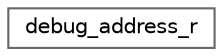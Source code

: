 digraph "Graphical Class Hierarchy"
{
 // LATEX_PDF_SIZE
  bgcolor="transparent";
  edge [fontname=Helvetica,fontsize=10,labelfontname=Helvetica,labelfontsize=10];
  node [fontname=Helvetica,fontsize=10,shape=box,height=0.2,width=0.4];
  rankdir="LR";
  Node0 [id="Node000000",label="debug_address_r",height=0.2,width=0.4,color="grey40", fillcolor="white", style="filled",URL="$structdebug__address__r.html",tooltip=" "];
}
